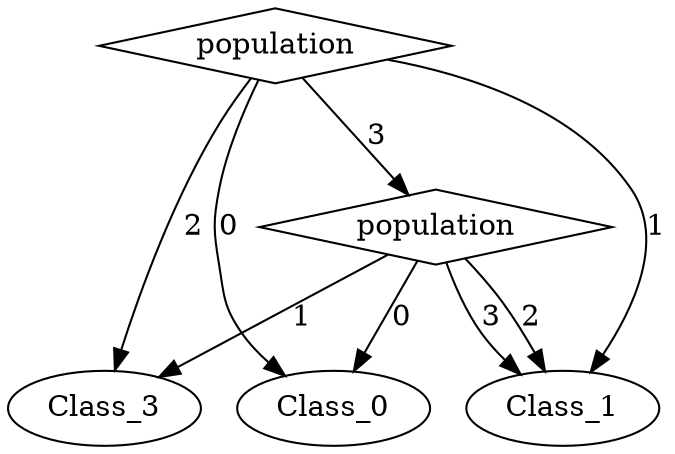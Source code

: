 digraph {
node [label=Class_1,style=""] Class_1
node [label=Class_1,style=""] Class_1
node [label=Class_3,style=""] Class_3
node [label=Class_0,style=""] Class_0
node [label=Class_3,style=""] Class_3
node [label=Class_1,style=""] Class_1
node [label=Class_0,style=""] Class_0
node [label=population,shape="diamond",style=""] 1
node [label=population,shape="diamond",style=""] 0

1 -> Class_1 [label="3"]
1 -> Class_1 [label="2"]
1 -> Class_3 [label="1"]
1 -> Class_0 [label="0"]
0 -> 1 [label="3"]
0 -> Class_3 [label="2"]
0 -> Class_1 [label="1"]
0 -> Class_0 [label="0"]
}